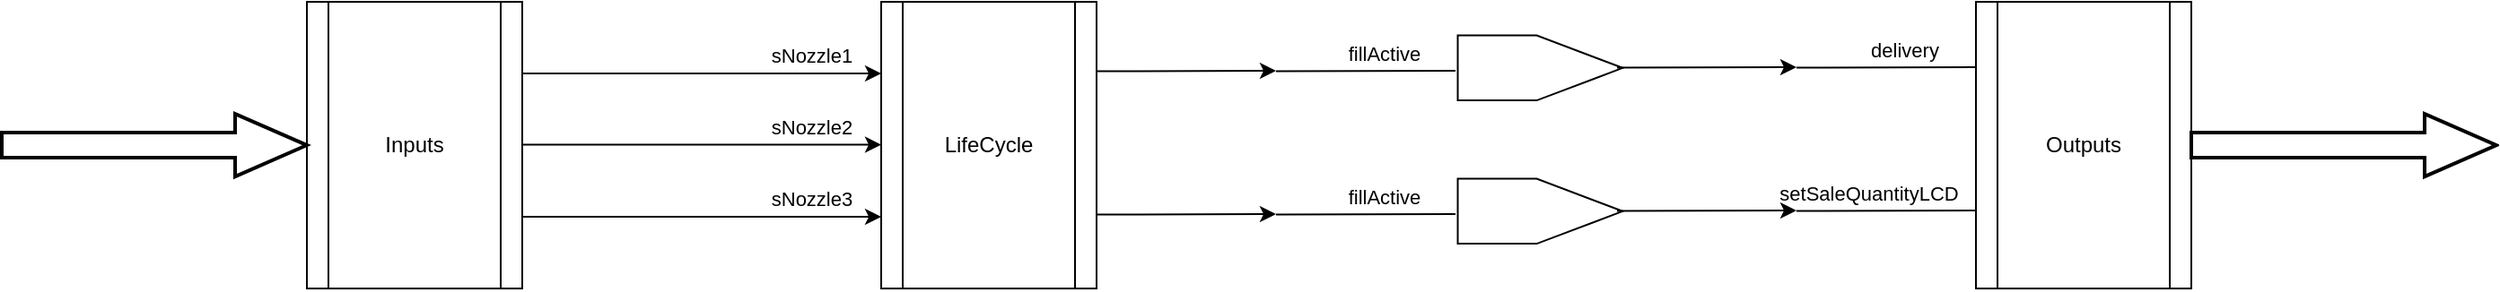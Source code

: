 <mxfile>
    <diagram name="Page-1" id="nF9Hn8oPBfjeOkLX0iGz">
        <mxGraphModel dx="1029" dy="1507" grid="1" gridSize="10" guides="1" tooltips="1" connect="1" arrows="1" fold="1" page="1" pageScale="1" pageWidth="850" pageHeight="1100" math="0" shadow="0">
            <root>
                <mxCell id="0"/>
                <mxCell id="1" parent="0"/>
                <mxCell id="2" value="Inputs" style="shape=process;whiteSpace=wrap;html=1;backgroundOutline=1;" vertex="1" parent="1">
                    <mxGeometry x="350" y="473.05" width="120" height="160" as="geometry"/>
                </mxCell>
                <mxCell id="3" value="LifeCycle" style="shape=process;whiteSpace=wrap;html=1;backgroundOutline=1;" vertex="1" parent="1">
                    <mxGeometry x="670" y="473.05" width="120" height="160" as="geometry"/>
                </mxCell>
                <mxCell id="10" value="" style="endArrow=classic;html=1;" edge="1" parent="1">
                    <mxGeometry width="50" height="50" relative="1" as="geometry">
                        <mxPoint x="470" y="513.05" as="sourcePoint"/>
                        <mxPoint x="670" y="513.05" as="targetPoint"/>
                    </mxGeometry>
                </mxCell>
                <mxCell id="11" value="sNozzle1" style="edgeLabel;html=1;align=center;verticalAlign=middle;resizable=0;points=[];" vertex="1" connectable="0" parent="10">
                    <mxGeometry x="0.603" relative="1" as="geometry">
                        <mxPoint y="-10" as="offset"/>
                    </mxGeometry>
                </mxCell>
                <mxCell id="12" value="" style="endArrow=classic;html=1;" edge="1" parent="1">
                    <mxGeometry width="50" height="50" relative="1" as="geometry">
                        <mxPoint x="470" y="552.75" as="sourcePoint"/>
                        <mxPoint x="670.0" y="552.75" as="targetPoint"/>
                    </mxGeometry>
                </mxCell>
                <mxCell id="13" value="sNozzle2" style="edgeLabel;html=1;align=center;verticalAlign=middle;resizable=0;points=[];" vertex="1" connectable="0" parent="12">
                    <mxGeometry x="0.603" relative="1" as="geometry">
                        <mxPoint y="-10" as="offset"/>
                    </mxGeometry>
                </mxCell>
                <mxCell id="14" value="" style="endArrow=classic;html=1;" edge="1" parent="1">
                    <mxGeometry width="50" height="50" relative="1" as="geometry">
                        <mxPoint x="470" y="593.05" as="sourcePoint"/>
                        <mxPoint x="670.0" y="593.05" as="targetPoint"/>
                    </mxGeometry>
                </mxCell>
                <mxCell id="15" value="sNozzle3" style="edgeLabel;html=1;align=center;verticalAlign=middle;resizable=0;points=[];" vertex="1" connectable="0" parent="14">
                    <mxGeometry x="0.603" relative="1" as="geometry">
                        <mxPoint y="-10" as="offset"/>
                    </mxGeometry>
                </mxCell>
                <mxCell id="16" value="" style="endArrow=none;html=1;endFill=0;" edge="1" parent="1">
                    <mxGeometry width="50" height="50" relative="1" as="geometry">
                        <mxPoint x="890" y="511.8" as="sourcePoint"/>
                        <mxPoint x="990.0" y="511.5" as="targetPoint"/>
                    </mxGeometry>
                </mxCell>
                <mxCell id="17" value="fillActive" style="edgeLabel;html=1;align=center;verticalAlign=middle;resizable=0;points=[];" vertex="1" connectable="0" parent="16">
                    <mxGeometry x="0.603" relative="1" as="geometry">
                        <mxPoint x="-20" y="-10" as="offset"/>
                    </mxGeometry>
                </mxCell>
                <mxCell id="18" value="" style="endArrow=classic;html=1;" edge="1" parent="1">
                    <mxGeometry width="50" height="50" relative="1" as="geometry">
                        <mxPoint x="790.0" y="511.8" as="sourcePoint"/>
                        <mxPoint x="890.0" y="511.5" as="targetPoint"/>
                    </mxGeometry>
                </mxCell>
                <mxCell id="20" value="" style="verticalLabelPosition=middle;verticalAlign=middle;html=1;shape=offPageConnector;rounded=0;size=0.521;rotation=-90;horizontal=0;labelPosition=left;align=center;" vertex="1" parent="1">
                    <mxGeometry x="1019.07" y="464" width="36.25" height="91.87" as="geometry"/>
                </mxCell>
                <mxCell id="26" value="" style="endArrow=none;html=1;endFill=0;" edge="1" parent="1">
                    <mxGeometry width="50" height="50" relative="1" as="geometry">
                        <mxPoint x="890.0" y="591.8" as="sourcePoint"/>
                        <mxPoint x="990.0" y="591.5" as="targetPoint"/>
                    </mxGeometry>
                </mxCell>
                <mxCell id="27" value="fillActive" style="edgeLabel;html=1;align=center;verticalAlign=middle;resizable=0;points=[];" vertex="1" connectable="0" parent="26">
                    <mxGeometry x="0.603" relative="1" as="geometry">
                        <mxPoint x="-20" y="-10" as="offset"/>
                    </mxGeometry>
                </mxCell>
                <mxCell id="28" value="" style="endArrow=classic;html=1;" edge="1" parent="1">
                    <mxGeometry width="50" height="50" relative="1" as="geometry">
                        <mxPoint x="790.0" y="591.8" as="sourcePoint"/>
                        <mxPoint x="890.0" y="591.5" as="targetPoint"/>
                    </mxGeometry>
                </mxCell>
                <mxCell id="29" value="" style="verticalLabelPosition=middle;verticalAlign=middle;html=1;shape=offPageConnector;rounded=0;size=0.521;rotation=-90;horizontal=0;labelPosition=left;align=center;" vertex="1" parent="1">
                    <mxGeometry x="1019.07" y="544" width="36.25" height="91.87" as="geometry"/>
                </mxCell>
                <mxCell id="30" value="Outputs" style="shape=process;whiteSpace=wrap;html=1;backgroundOutline=1;" vertex="1" parent="1">
                    <mxGeometry x="1280" y="473.05" width="120" height="160" as="geometry"/>
                </mxCell>
                <mxCell id="38" value="" style="endArrow=none;html=1;endFill=0;" edge="1" parent="1">
                    <mxGeometry width="50" height="50" relative="1" as="geometry">
                        <mxPoint x="1180" y="509.8" as="sourcePoint"/>
                        <mxPoint x="1280" y="509.5" as="targetPoint"/>
                    </mxGeometry>
                </mxCell>
                <mxCell id="39" value="delivery" style="edgeLabel;html=1;align=center;verticalAlign=middle;resizable=0;points=[];" vertex="1" connectable="0" parent="38">
                    <mxGeometry x="0.603" relative="1" as="geometry">
                        <mxPoint x="-20" y="-10" as="offset"/>
                    </mxGeometry>
                </mxCell>
                <mxCell id="40" value="" style="endArrow=classic;html=1;" edge="1" parent="1">
                    <mxGeometry width="50" height="50" relative="1" as="geometry">
                        <mxPoint x="1080" y="509.8" as="sourcePoint"/>
                        <mxPoint x="1180" y="509.5" as="targetPoint"/>
                    </mxGeometry>
                </mxCell>
                <mxCell id="41" value="" style="endArrow=none;html=1;endFill=0;" edge="1" parent="1">
                    <mxGeometry width="50" height="50" relative="1" as="geometry">
                        <mxPoint x="1180" y="589.8" as="sourcePoint"/>
                        <mxPoint x="1280" y="589.5" as="targetPoint"/>
                    </mxGeometry>
                </mxCell>
                <mxCell id="42" value="setSaleQuantityLCD" style="edgeLabel;html=1;align=center;verticalAlign=middle;resizable=0;points=[];" vertex="1" connectable="0" parent="41">
                    <mxGeometry x="0.603" relative="1" as="geometry">
                        <mxPoint x="-40" y="-10" as="offset"/>
                    </mxGeometry>
                </mxCell>
                <mxCell id="43" value="" style="endArrow=classic;html=1;" edge="1" parent="1">
                    <mxGeometry width="50" height="50" relative="1" as="geometry">
                        <mxPoint x="1080" y="589.8" as="sourcePoint"/>
                        <mxPoint x="1180" y="589.5" as="targetPoint"/>
                    </mxGeometry>
                </mxCell>
                <mxCell id="44" value="" style="verticalLabelPosition=bottom;verticalAlign=top;html=1;strokeWidth=2;shape=mxgraph.arrows2.arrow;dy=0.6;dx=40;notch=0;" vertex="1" parent="1">
                    <mxGeometry x="180" y="535.55" width="170" height="35" as="geometry"/>
                </mxCell>
                <mxCell id="45" value="" style="verticalLabelPosition=bottom;verticalAlign=top;html=1;strokeWidth=2;shape=mxgraph.arrows2.arrow;dy=0.6;dx=40;notch=0;" vertex="1" parent="1">
                    <mxGeometry x="1400" y="535.55" width="170" height="35" as="geometry"/>
                </mxCell>
            </root>
        </mxGraphModel>
    </diagram>
</mxfile>